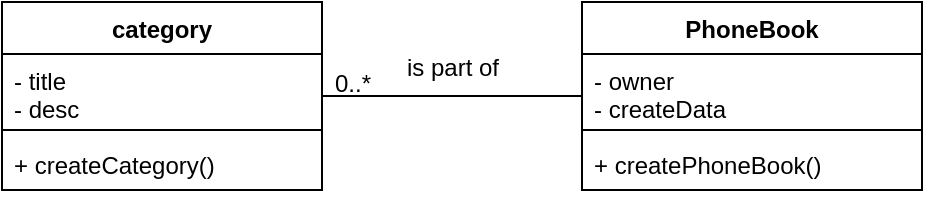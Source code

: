 <mxfile version="16.6.8" type="github">
  <diagram id="7ee8exwBCg2GqTqz-VQ0" name="Page-1">
    <mxGraphModel dx="474" dy="328" grid="1" gridSize="10" guides="1" tooltips="1" connect="1" arrows="1" fold="1" page="1" pageScale="1" pageWidth="827" pageHeight="1169" math="0" shadow="0">
      <root>
        <mxCell id="0" />
        <mxCell id="1" parent="0" />
        <mxCell id="pIjOv439X9a56QzW0bqu-5" value="PhoneBook" style="swimlane;fontStyle=1;align=center;verticalAlign=top;childLayout=stackLayout;horizontal=1;startSize=26;horizontalStack=0;resizeParent=1;resizeParentMax=0;resizeLast=0;collapsible=1;marginBottom=0;" vertex="1" parent="1">
          <mxGeometry x="470" y="170" width="170" height="94" as="geometry">
            <mxRectangle x="120" y="130" width="100" height="26" as="alternateBounds" />
          </mxGeometry>
        </mxCell>
        <mxCell id="pIjOv439X9a56QzW0bqu-6" value="- owner&#xa;- createData" style="text;strokeColor=none;fillColor=none;align=left;verticalAlign=top;spacingLeft=4;spacingRight=4;overflow=hidden;rotatable=0;points=[[0,0.5],[1,0.5]];portConstraint=eastwest;" vertex="1" parent="pIjOv439X9a56QzW0bqu-5">
          <mxGeometry y="26" width="170" height="34" as="geometry" />
        </mxCell>
        <mxCell id="pIjOv439X9a56QzW0bqu-7" value="" style="line;strokeWidth=1;fillColor=none;align=left;verticalAlign=middle;spacingTop=-1;spacingLeft=3;spacingRight=3;rotatable=0;labelPosition=right;points=[];portConstraint=eastwest;" vertex="1" parent="pIjOv439X9a56QzW0bqu-5">
          <mxGeometry y="60" width="170" height="8" as="geometry" />
        </mxCell>
        <mxCell id="pIjOv439X9a56QzW0bqu-8" value="+ createPhoneBook()" style="text;strokeColor=none;fillColor=none;align=left;verticalAlign=top;spacingLeft=4;spacingRight=4;overflow=hidden;rotatable=0;points=[[0,0.5],[1,0.5]];portConstraint=eastwest;" vertex="1" parent="pIjOv439X9a56QzW0bqu-5">
          <mxGeometry y="68" width="170" height="26" as="geometry" />
        </mxCell>
        <mxCell id="pIjOv439X9a56QzW0bqu-14" value="category" style="swimlane;fontStyle=1;align=center;verticalAlign=top;childLayout=stackLayout;horizontal=1;startSize=26;horizontalStack=0;resizeParent=1;resizeParentMax=0;resizeLast=0;collapsible=1;marginBottom=0;" vertex="1" parent="1">
          <mxGeometry x="180" y="170" width="160" height="94" as="geometry" />
        </mxCell>
        <mxCell id="pIjOv439X9a56QzW0bqu-15" value="- title&#xa;- desc" style="text;strokeColor=none;fillColor=none;align=left;verticalAlign=top;spacingLeft=4;spacingRight=4;overflow=hidden;rotatable=0;points=[[0,0.5],[1,0.5]];portConstraint=eastwest;" vertex="1" parent="pIjOv439X9a56QzW0bqu-14">
          <mxGeometry y="26" width="160" height="34" as="geometry" />
        </mxCell>
        <mxCell id="pIjOv439X9a56QzW0bqu-16" value="" style="line;strokeWidth=1;fillColor=none;align=left;verticalAlign=middle;spacingTop=-1;spacingLeft=3;spacingRight=3;rotatable=0;labelPosition=right;points=[];portConstraint=eastwest;" vertex="1" parent="pIjOv439X9a56QzW0bqu-14">
          <mxGeometry y="60" width="160" height="8" as="geometry" />
        </mxCell>
        <mxCell id="pIjOv439X9a56QzW0bqu-17" value="+ createCategory()" style="text;strokeColor=none;fillColor=none;align=left;verticalAlign=top;spacingLeft=4;spacingRight=4;overflow=hidden;rotatable=0;points=[[0,0.5],[1,0.5]];portConstraint=eastwest;" vertex="1" parent="pIjOv439X9a56QzW0bqu-14">
          <mxGeometry y="68" width="160" height="26" as="geometry" />
        </mxCell>
        <mxCell id="pIjOv439X9a56QzW0bqu-18" value="" style="line;strokeWidth=1;fillColor=none;align=left;verticalAlign=middle;spacingTop=-1;spacingLeft=3;spacingRight=3;rotatable=0;labelPosition=right;points=[];portConstraint=eastwest;" vertex="1" parent="1">
          <mxGeometry x="340" y="213" width="130" height="8" as="geometry" />
        </mxCell>
        <mxCell id="pIjOv439X9a56QzW0bqu-19" value="is part of" style="text;html=1;align=center;verticalAlign=middle;resizable=0;points=[];autosize=1;strokeColor=none;fillColor=none;" vertex="1" parent="1">
          <mxGeometry x="375" y="193" width="60" height="20" as="geometry" />
        </mxCell>
        <mxCell id="pIjOv439X9a56QzW0bqu-20" value="0..*" style="text;html=1;align=center;verticalAlign=middle;resizable=0;points=[];autosize=1;strokeColor=none;fillColor=none;" vertex="1" parent="1">
          <mxGeometry x="340" y="201" width="30" height="20" as="geometry" />
        </mxCell>
      </root>
    </mxGraphModel>
  </diagram>
</mxfile>
